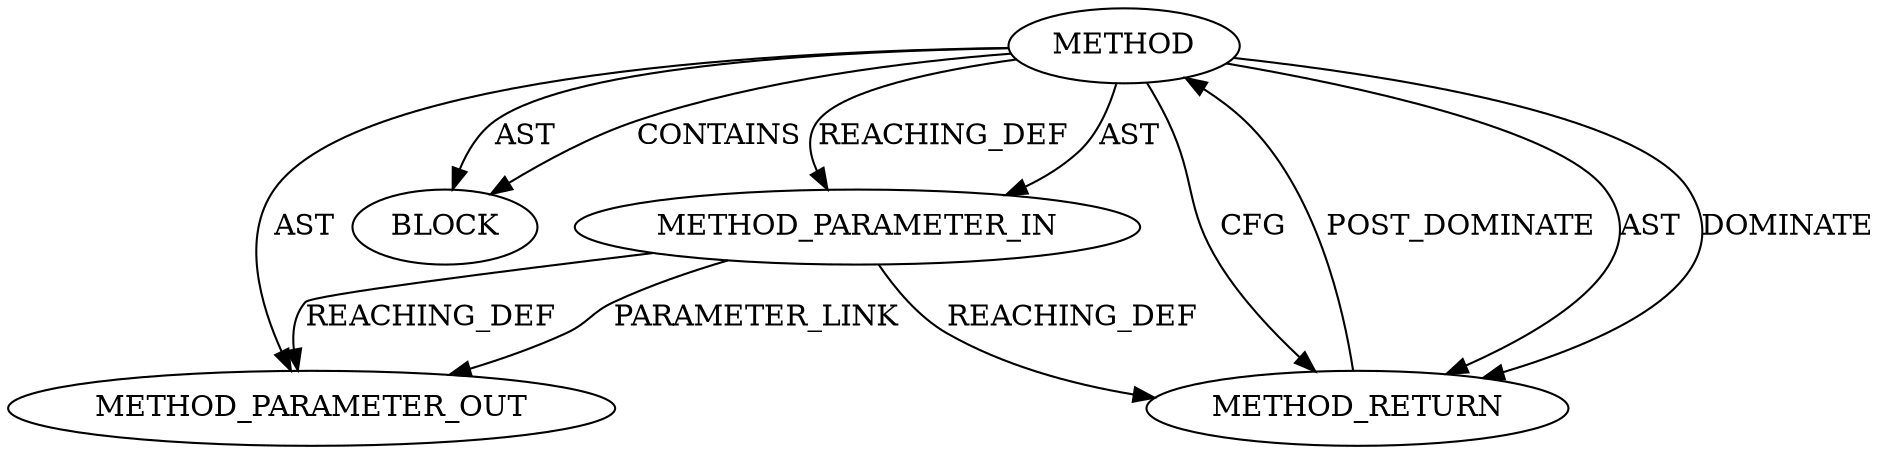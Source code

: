 digraph {
  20759 [label=METHOD AST_PARENT_TYPE="NAMESPACE_BLOCK" AST_PARENT_FULL_NAME="<global>" ORDER=0 CODE="<empty>" FULL_NAME="sk_msg_iter_var_prev" IS_EXTERNAL=true FILENAME="<empty>" SIGNATURE="" NAME="sk_msg_iter_var_prev"]
  20760 [label=METHOD_PARAMETER_IN ORDER=1 CODE="p1" IS_VARIADIC=false TYPE_FULL_NAME="ANY" EVALUATION_STRATEGY="BY_VALUE" INDEX=1 NAME="p1"]
  20761 [label=BLOCK ORDER=1 ARGUMENT_INDEX=1 CODE="<empty>" TYPE_FULL_NAME="ANY"]
  20762 [label=METHOD_RETURN ORDER=2 CODE="RET" TYPE_FULL_NAME="ANY" EVALUATION_STRATEGY="BY_VALUE"]
  22307 [label=METHOD_PARAMETER_OUT ORDER=1 CODE="p1" IS_VARIADIC=false TYPE_FULL_NAME="ANY" EVALUATION_STRATEGY="BY_VALUE" INDEX=1 NAME="p1"]
  20762 -> 20759 [label=POST_DOMINATE ]
  20759 -> 22307 [label=AST ]
  20759 -> 20760 [label=AST ]
  20759 -> 20761 [label=CONTAINS ]
  20759 -> 20762 [label=AST ]
  20760 -> 20762 [label=REACHING_DEF VARIABLE="p1"]
  20759 -> 20762 [label=DOMINATE ]
  20759 -> 20762 [label=CFG ]
  20760 -> 22307 [label=PARAMETER_LINK ]
  20760 -> 22307 [label=REACHING_DEF VARIABLE="p1"]
  20759 -> 20760 [label=REACHING_DEF VARIABLE=""]
  20759 -> 20761 [label=AST ]
}
